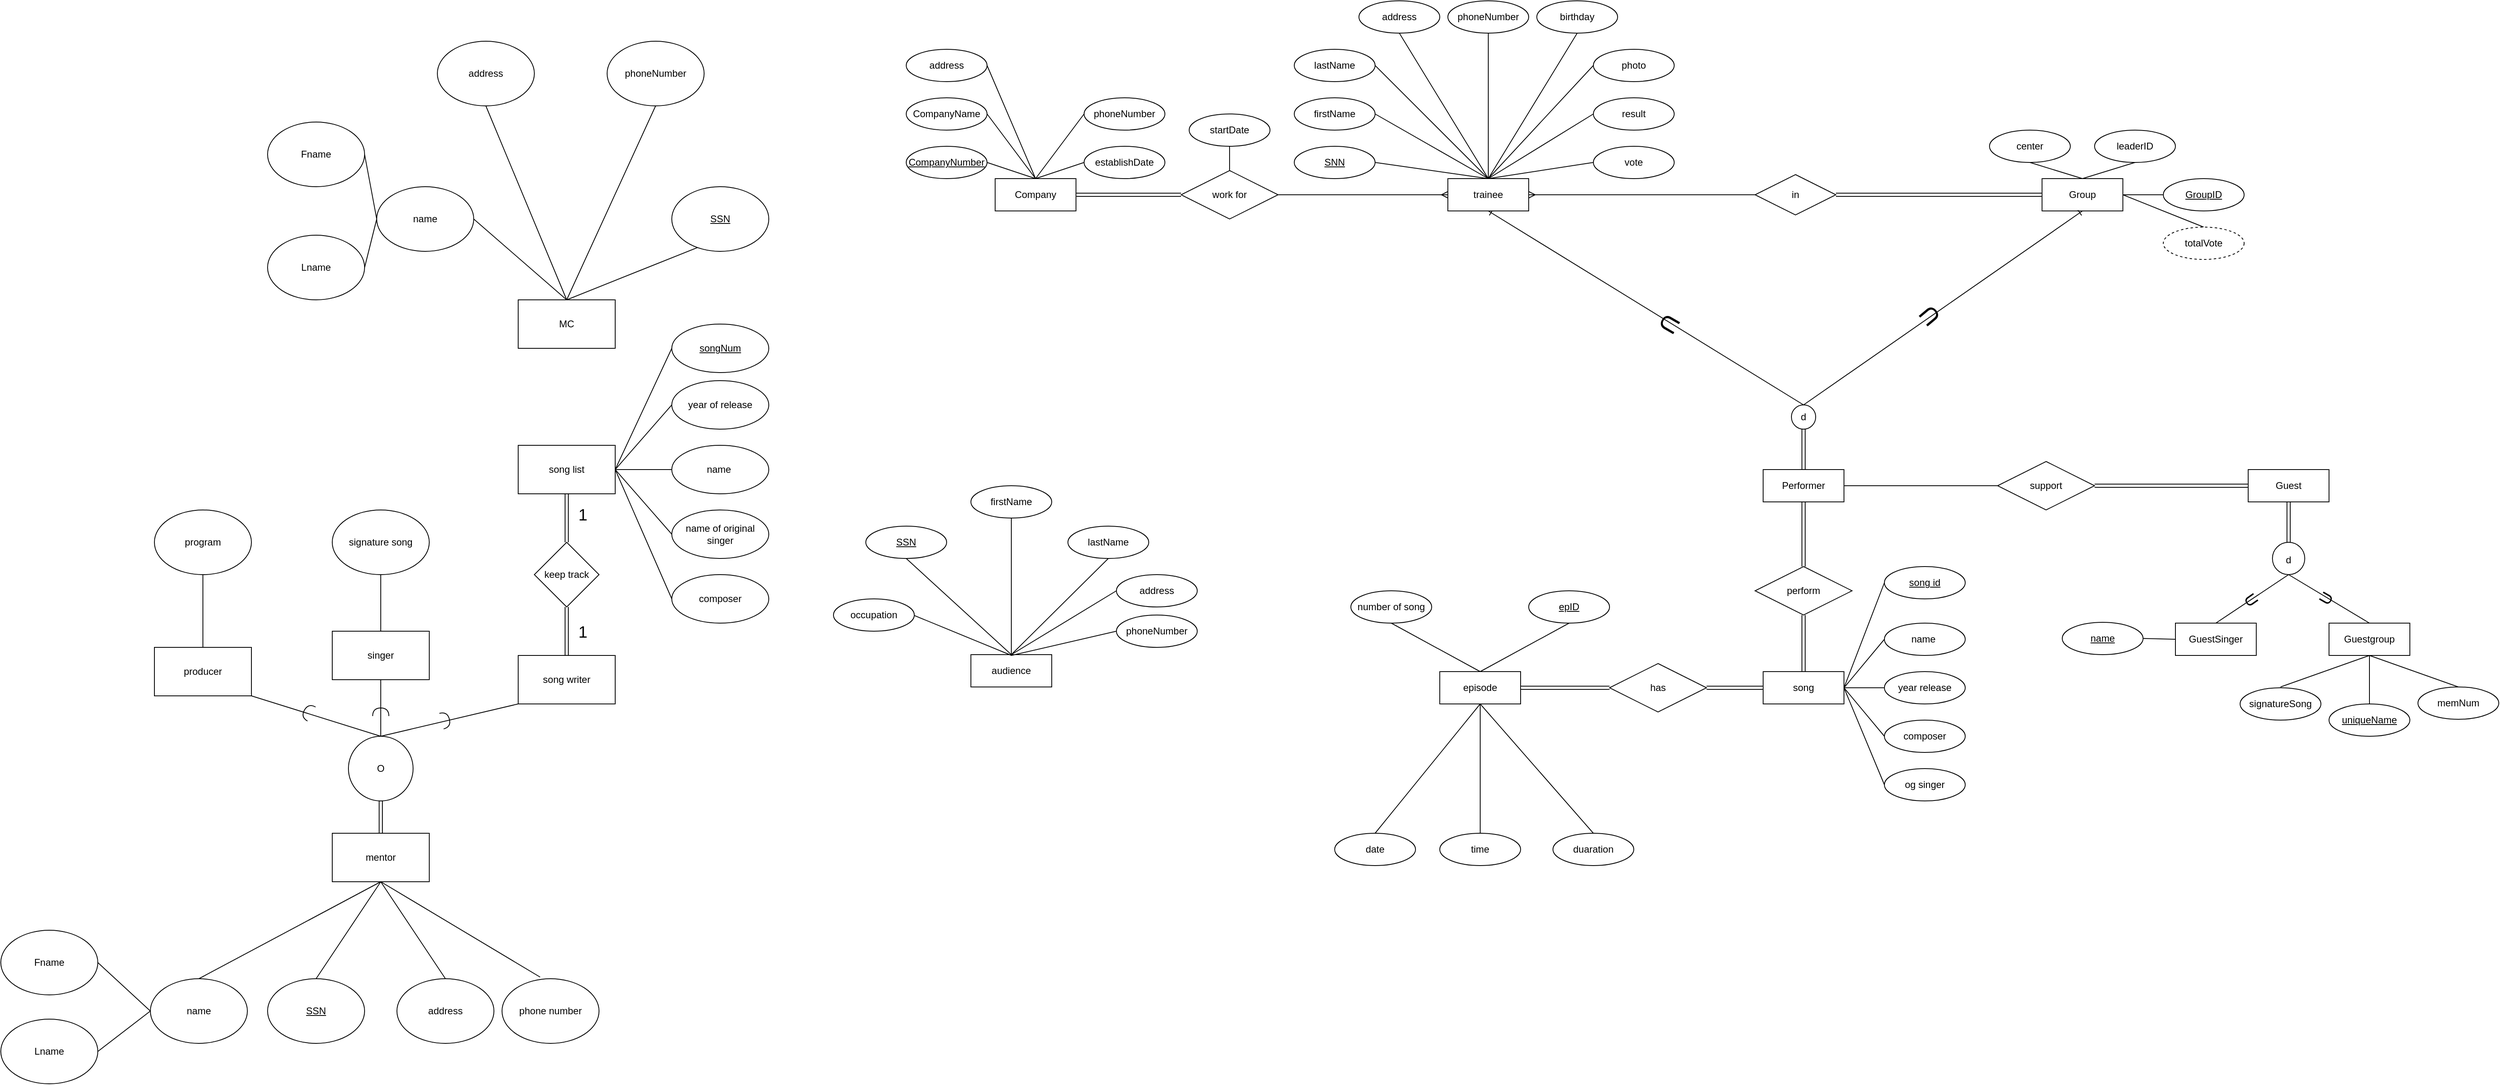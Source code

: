 <mxfile version="20.5.1" type="github">
  <diagram id="oxue3pN0O4KAORI_SsjF" name="Trang-1">
    <mxGraphModel dx="2733" dy="1620" grid="1" gridSize="10" guides="1" tooltips="1" connect="1" arrows="1" fold="1" page="1" pageScale="1" pageWidth="850" pageHeight="1100" math="0" shadow="0">
      <root>
        <mxCell id="0" />
        <mxCell id="1" parent="0" />
        <mxCell id="N1hwtNOvV3p_5AkpbYzc-65" style="edgeStyle=none;rounded=0;orthogonalLoop=1;jettySize=auto;html=1;exitX=0.5;exitY=0;exitDx=0;exitDy=0;entryX=0.5;entryY=1;entryDx=0;entryDy=0;endArrow=none;endFill=0;" edge="1" parent="1" source="42W1X6iEcGKFLnr81iRU-1" target="N1hwtNOvV3p_5AkpbYzc-64">
          <mxGeometry relative="1" as="geometry" />
        </mxCell>
        <mxCell id="42W1X6iEcGKFLnr81iRU-1" value="episode" style="whiteSpace=wrap;html=1;align=center;" parent="1" vertex="1">
          <mxGeometry x="200" y="540" width="100" height="40" as="geometry" />
        </mxCell>
        <mxCell id="42W1X6iEcGKFLnr81iRU-2" value="duaration" style="ellipse;whiteSpace=wrap;html=1;align=center;" parent="1" vertex="1">
          <mxGeometry x="340" y="740" width="100" height="40" as="geometry" />
        </mxCell>
        <mxCell id="42W1X6iEcGKFLnr81iRU-3" value="time" style="ellipse;whiteSpace=wrap;html=1;align=center;" parent="1" vertex="1">
          <mxGeometry x="200" y="740" width="100" height="40" as="geometry" />
        </mxCell>
        <mxCell id="42W1X6iEcGKFLnr81iRU-4" value="date" style="ellipse;whiteSpace=wrap;html=1;align=center;" parent="1" vertex="1">
          <mxGeometry x="70" y="740" width="100" height="40" as="geometry" />
        </mxCell>
        <mxCell id="42W1X6iEcGKFLnr81iRU-19" style="rounded=0;orthogonalLoop=1;jettySize=auto;html=1;exitX=1;exitY=0.5;exitDx=0;exitDy=0;entryX=0;entryY=0.5;entryDx=0;entryDy=0;endArrow=none;endFill=0;" parent="1" source="42W1X6iEcGKFLnr81iRU-27" target="42W1X6iEcGKFLnr81iRU-13" edge="1">
          <mxGeometry relative="1" as="geometry">
            <mxPoint x="590" y="590" as="sourcePoint" />
          </mxGeometry>
        </mxCell>
        <mxCell id="42W1X6iEcGKFLnr81iRU-20" style="edgeStyle=none;rounded=0;orthogonalLoop=1;jettySize=auto;html=1;exitX=1;exitY=0.5;exitDx=0;exitDy=0;entryX=0;entryY=0.5;entryDx=0;entryDy=0;endArrow=none;endFill=0;" parent="1" source="42W1X6iEcGKFLnr81iRU-27" target="42W1X6iEcGKFLnr81iRU-7" edge="1">
          <mxGeometry relative="1" as="geometry">
            <mxPoint x="590" y="590" as="sourcePoint" />
          </mxGeometry>
        </mxCell>
        <mxCell id="42W1X6iEcGKFLnr81iRU-7" value="name&amp;nbsp;" style="ellipse;whiteSpace=wrap;html=1;align=center;" parent="1" vertex="1">
          <mxGeometry x="750" y="480" width="100" height="40" as="geometry" />
        </mxCell>
        <mxCell id="42W1X6iEcGKFLnr81iRU-8" value="" style="endArrow=none;html=1;rounded=0;exitX=0.5;exitY=1;exitDx=0;exitDy=0;entryX=0.5;entryY=0;entryDx=0;entryDy=0;" parent="1" source="42W1X6iEcGKFLnr81iRU-1" target="42W1X6iEcGKFLnr81iRU-4" edge="1">
          <mxGeometry relative="1" as="geometry">
            <mxPoint x="430" y="570" as="sourcePoint" />
            <mxPoint x="590" y="570" as="targetPoint" />
          </mxGeometry>
        </mxCell>
        <mxCell id="42W1X6iEcGKFLnr81iRU-21" style="edgeStyle=none;rounded=0;orthogonalLoop=1;jettySize=auto;html=1;exitX=0;exitY=0.5;exitDx=0;exitDy=0;entryX=1;entryY=0.5;entryDx=0;entryDy=0;endArrow=none;endFill=0;" parent="1" source="42W1X6iEcGKFLnr81iRU-9" target="42W1X6iEcGKFLnr81iRU-27" edge="1">
          <mxGeometry relative="1" as="geometry">
            <mxPoint x="590" y="590" as="targetPoint" />
          </mxGeometry>
        </mxCell>
        <mxCell id="42W1X6iEcGKFLnr81iRU-9" value="year release" style="ellipse;whiteSpace=wrap;html=1;align=center;" parent="1" vertex="1">
          <mxGeometry x="750" y="540" width="100" height="40" as="geometry" />
        </mxCell>
        <mxCell id="42W1X6iEcGKFLnr81iRU-22" style="edgeStyle=none;rounded=0;orthogonalLoop=1;jettySize=auto;html=1;exitX=0;exitY=0.5;exitDx=0;exitDy=0;entryX=1;entryY=0.5;entryDx=0;entryDy=0;endArrow=none;endFill=0;" parent="1" source="N1hwtNOvV3p_5AkpbYzc-68" target="42W1X6iEcGKFLnr81iRU-27" edge="1">
          <mxGeometry relative="1" as="geometry">
            <mxPoint x="590" y="590" as="targetPoint" />
            <mxPoint x="750" y="620" as="sourcePoint" />
          </mxGeometry>
        </mxCell>
        <mxCell id="42W1X6iEcGKFLnr81iRU-13" value="song id" style="ellipse;whiteSpace=wrap;html=1;align=center;fontStyle=4;" parent="1" vertex="1">
          <mxGeometry x="750" y="410" width="100" height="40" as="geometry" />
        </mxCell>
        <mxCell id="42W1X6iEcGKFLnr81iRU-23" style="edgeStyle=none;rounded=0;orthogonalLoop=1;jettySize=auto;html=1;exitX=0;exitY=0.5;exitDx=0;exitDy=0;entryX=1;entryY=0.5;entryDx=0;entryDy=0;endArrow=none;endFill=0;" parent="1" source="N1hwtNOvV3p_5AkpbYzc-69" target="42W1X6iEcGKFLnr81iRU-27" edge="1">
          <mxGeometry relative="1" as="geometry">
            <mxPoint x="590" y="590" as="targetPoint" />
            <mxPoint x="750" y="680" as="sourcePoint" />
          </mxGeometry>
        </mxCell>
        <mxCell id="42W1X6iEcGKFLnr81iRU-15" value="" style="endArrow=none;html=1;rounded=0;entryX=0.5;entryY=0;entryDx=0;entryDy=0;exitX=0.5;exitY=1;exitDx=0;exitDy=0;" parent="1" source="42W1X6iEcGKFLnr81iRU-1" target="42W1X6iEcGKFLnr81iRU-3" edge="1">
          <mxGeometry relative="1" as="geometry">
            <mxPoint x="370" y="470" as="sourcePoint" />
            <mxPoint x="530" y="470" as="targetPoint" />
          </mxGeometry>
        </mxCell>
        <mxCell id="42W1X6iEcGKFLnr81iRU-16" value="" style="endArrow=none;html=1;rounded=0;exitX=0.5;exitY=1;exitDx=0;exitDy=0;entryX=0.5;entryY=0;entryDx=0;entryDy=0;" parent="1" source="42W1X6iEcGKFLnr81iRU-1" target="42W1X6iEcGKFLnr81iRU-2" edge="1">
          <mxGeometry relative="1" as="geometry">
            <mxPoint x="370" y="470" as="sourcePoint" />
            <mxPoint x="530" y="470" as="targetPoint" />
          </mxGeometry>
        </mxCell>
        <mxCell id="42W1X6iEcGKFLnr81iRU-26" style="edgeStyle=none;rounded=0;orthogonalLoop=1;jettySize=auto;html=1;exitX=0;exitY=0.5;exitDx=0;exitDy=0;entryX=1;entryY=0.5;entryDx=0;entryDy=0;endArrow=none;endFill=0;shape=link;" parent="1" source="42W1X6iEcGKFLnr81iRU-25" target="42W1X6iEcGKFLnr81iRU-1" edge="1">
          <mxGeometry relative="1" as="geometry">
            <Array as="points" />
          </mxGeometry>
        </mxCell>
        <mxCell id="42W1X6iEcGKFLnr81iRU-28" style="edgeStyle=none;rounded=0;orthogonalLoop=1;jettySize=auto;html=1;exitX=1;exitY=0.5;exitDx=0;exitDy=0;entryX=0;entryY=0.5;entryDx=0;entryDy=0;endArrow=none;endFill=0;shape=link;" parent="1" source="42W1X6iEcGKFLnr81iRU-25" target="42W1X6iEcGKFLnr81iRU-27" edge="1">
          <mxGeometry relative="1" as="geometry" />
        </mxCell>
        <mxCell id="42W1X6iEcGKFLnr81iRU-25" value="has" style="shape=rhombus;perimeter=rhombusPerimeter;whiteSpace=wrap;html=1;align=center;" parent="1" vertex="1">
          <mxGeometry x="410" y="530" width="120" height="60" as="geometry" />
        </mxCell>
        <mxCell id="42W1X6iEcGKFLnr81iRU-27" value="song" style="whiteSpace=wrap;html=1;align=center;" parent="1" vertex="1">
          <mxGeometry x="600" y="540" width="100" height="40" as="geometry" />
        </mxCell>
        <mxCell id="42W1X6iEcGKFLnr81iRU-64" style="edgeStyle=none;rounded=0;orthogonalLoop=1;jettySize=auto;html=1;exitX=0.5;exitY=1;exitDx=0;exitDy=0;entryX=0.5;entryY=0;entryDx=0;entryDy=0;endArrow=none;endFill=0;shape=link;" parent="1" source="42W1X6iEcGKFLnr81iRU-63" target="42W1X6iEcGKFLnr81iRU-27" edge="1">
          <mxGeometry relative="1" as="geometry" />
        </mxCell>
        <mxCell id="N1hwtNOvV3p_5AkpbYzc-92" style="edgeStyle=none;rounded=0;orthogonalLoop=1;jettySize=auto;html=1;exitX=0.5;exitY=0;exitDx=0;exitDy=0;entryX=0.5;entryY=1;entryDx=0;entryDy=0;endArrow=none;endFill=0;shape=link;" edge="1" parent="1" source="42W1X6iEcGKFLnr81iRU-63" target="N1hwtNOvV3p_5AkpbYzc-91">
          <mxGeometry relative="1" as="geometry" />
        </mxCell>
        <mxCell id="42W1X6iEcGKFLnr81iRU-63" value="perform" style="shape=rhombus;perimeter=rhombusPerimeter;whiteSpace=wrap;html=1;align=center;" parent="1" vertex="1">
          <mxGeometry x="590" y="410" width="120" height="60" as="geometry" />
        </mxCell>
        <mxCell id="61Q3ps2VChqTs0MCk_AO-31" style="edgeStyle=none;rounded=0;orthogonalLoop=1;jettySize=auto;html=1;exitX=0;exitY=0.5;exitDx=0;exitDy=0;endArrow=none;endFill=0;entryX=1;entryY=0.5;entryDx=0;entryDy=0;startArrow=ERmany;startFill=0;" parent="1" source="uAWmQDvGzYbDUcG28lEL-1" target="61Q3ps2VChqTs0MCk_AO-30" edge="1">
          <mxGeometry relative="1" as="geometry">
            <mxPoint x="20" y="-50" as="targetPoint" />
          </mxGeometry>
        </mxCell>
        <mxCell id="N1hwtNOvV3p_5AkpbYzc-95" style="edgeStyle=none;rounded=0;orthogonalLoop=1;jettySize=auto;html=1;exitX=1;exitY=0.5;exitDx=0;exitDy=0;entryX=0;entryY=0.5;entryDx=0;entryDy=0;endArrow=none;endFill=0;startArrow=ERmany;startFill=0;" edge="1" parent="1" source="uAWmQDvGzYbDUcG28lEL-1" target="N1hwtNOvV3p_5AkpbYzc-76">
          <mxGeometry relative="1" as="geometry" />
        </mxCell>
        <mxCell id="N1hwtNOvV3p_5AkpbYzc-104" style="edgeStyle=none;rounded=0;orthogonalLoop=1;jettySize=auto;html=1;exitX=0.5;exitY=1;exitDx=0;exitDy=0;entryX=0.5;entryY=0;entryDx=0;entryDy=0;endArrow=none;endFill=0;startArrow=ERone;startFill=0;" edge="1" parent="1" source="uAWmQDvGzYbDUcG28lEL-1" target="N1hwtNOvV3p_5AkpbYzc-100">
          <mxGeometry relative="1" as="geometry" />
        </mxCell>
        <mxCell id="uAWmQDvGzYbDUcG28lEL-1" value="trainee" style="whiteSpace=wrap;html=1;align=center;" parent="1" vertex="1">
          <mxGeometry x="210" y="-70" width="100" height="40" as="geometry" />
        </mxCell>
        <mxCell id="61Q3ps2VChqTs0MCk_AO-10" style="edgeStyle=none;rounded=0;orthogonalLoop=1;jettySize=auto;html=1;exitX=0;exitY=0.5;exitDx=0;exitDy=0;entryX=0.5;entryY=0;entryDx=0;entryDy=0;endArrow=none;endFill=0;" parent="1" source="uAWmQDvGzYbDUcG28lEL-3" target="uAWmQDvGzYbDUcG28lEL-1" edge="1">
          <mxGeometry relative="1" as="geometry" />
        </mxCell>
        <mxCell id="uAWmQDvGzYbDUcG28lEL-3" value="result" style="ellipse;whiteSpace=wrap;html=1;align=center;" parent="1" vertex="1">
          <mxGeometry x="390" y="-170" width="100" height="40" as="geometry" />
        </mxCell>
        <mxCell id="61Q3ps2VChqTs0MCk_AO-3" style="edgeStyle=none;rounded=0;orthogonalLoop=1;jettySize=auto;html=1;exitX=1;exitY=0.5;exitDx=0;exitDy=0;entryX=0.5;entryY=0;entryDx=0;entryDy=0;endArrow=none;endFill=0;" parent="1" source="61Q3ps2VChqTs0MCk_AO-1" target="uAWmQDvGzYbDUcG28lEL-1" edge="1">
          <mxGeometry relative="1" as="geometry" />
        </mxCell>
        <mxCell id="61Q3ps2VChqTs0MCk_AO-1" value="&lt;u&gt;SNN&lt;/u&gt;" style="ellipse;whiteSpace=wrap;html=1;align=center;" parent="1" vertex="1">
          <mxGeometry x="20" y="-110" width="100" height="40" as="geometry" />
        </mxCell>
        <mxCell id="61Q3ps2VChqTs0MCk_AO-7" style="edgeStyle=none;rounded=0;orthogonalLoop=1;jettySize=auto;html=1;exitX=1;exitY=0.5;exitDx=0;exitDy=0;endArrow=none;endFill=0;entryX=0.5;entryY=0;entryDx=0;entryDy=0;" parent="1" source="61Q3ps2VChqTs0MCk_AO-4" target="uAWmQDvGzYbDUcG28lEL-1" edge="1">
          <mxGeometry relative="1" as="geometry">
            <mxPoint x="350" y="-70" as="targetPoint" />
          </mxGeometry>
        </mxCell>
        <mxCell id="61Q3ps2VChqTs0MCk_AO-4" value="firstName" style="ellipse;whiteSpace=wrap;html=1;align=center;" parent="1" vertex="1">
          <mxGeometry x="20" y="-170" width="100" height="40" as="geometry" />
        </mxCell>
        <mxCell id="61Q3ps2VChqTs0MCk_AO-6" style="edgeStyle=none;rounded=0;orthogonalLoop=1;jettySize=auto;html=1;exitX=1;exitY=0.5;exitDx=0;exitDy=0;endArrow=none;endFill=0;entryX=0.5;entryY=0;entryDx=0;entryDy=0;" parent="1" source="61Q3ps2VChqTs0MCk_AO-5" target="uAWmQDvGzYbDUcG28lEL-1" edge="1">
          <mxGeometry relative="1" as="geometry">
            <mxPoint x="350" y="-70" as="targetPoint" />
          </mxGeometry>
        </mxCell>
        <mxCell id="61Q3ps2VChqTs0MCk_AO-5" value="lastName" style="ellipse;whiteSpace=wrap;html=1;align=center;" parent="1" vertex="1">
          <mxGeometry x="20" y="-230" width="100" height="40" as="geometry" />
        </mxCell>
        <mxCell id="61Q3ps2VChqTs0MCk_AO-9" style="edgeStyle=none;rounded=0;orthogonalLoop=1;jettySize=auto;html=1;exitX=0.5;exitY=1;exitDx=0;exitDy=0;endArrow=none;endFill=0;entryX=0.5;entryY=0;entryDx=0;entryDy=0;" parent="1" source="61Q3ps2VChqTs0MCk_AO-8" target="uAWmQDvGzYbDUcG28lEL-1" edge="1">
          <mxGeometry relative="1" as="geometry">
            <mxPoint x="350" y="-70" as="targetPoint" />
          </mxGeometry>
        </mxCell>
        <mxCell id="61Q3ps2VChqTs0MCk_AO-8" value="address" style="ellipse;whiteSpace=wrap;html=1;align=center;" parent="1" vertex="1">
          <mxGeometry x="100" y="-290" width="100" height="40" as="geometry" />
        </mxCell>
        <mxCell id="61Q3ps2VChqTs0MCk_AO-14" style="edgeStyle=none;rounded=0;orthogonalLoop=1;jettySize=auto;html=1;exitX=0.5;exitY=1;exitDx=0;exitDy=0;endArrow=none;endFill=0;" parent="1" source="61Q3ps2VChqTs0MCk_AO-11" edge="1">
          <mxGeometry relative="1" as="geometry">
            <mxPoint x="260" y="-70" as="targetPoint" />
          </mxGeometry>
        </mxCell>
        <mxCell id="61Q3ps2VChqTs0MCk_AO-11" value="phoneNumber" style="ellipse;whiteSpace=wrap;html=1;align=center;" parent="1" vertex="1">
          <mxGeometry x="210" y="-290" width="100" height="40" as="geometry" />
        </mxCell>
        <mxCell id="61Q3ps2VChqTs0MCk_AO-15" style="edgeStyle=none;rounded=0;orthogonalLoop=1;jettySize=auto;html=1;exitX=0.5;exitY=1;exitDx=0;exitDy=0;endArrow=none;endFill=0;" parent="1" source="61Q3ps2VChqTs0MCk_AO-12" edge="1">
          <mxGeometry relative="1" as="geometry">
            <mxPoint x="260" y="-70" as="targetPoint" />
          </mxGeometry>
        </mxCell>
        <mxCell id="61Q3ps2VChqTs0MCk_AO-12" value="birthday&lt;span style=&quot;color: rgba(0, 0, 0, 0); font-family: monospace; font-size: 0px; text-align: start;&quot;&gt;%3CmxGraphModel%3E%3Croot%3E%3CmxCell%20id%3D%220%22%2F%3E%3CmxCell%20id%3D%221%22%20parent%3D%220%22%2F%3E%3CmxCell%20id%3D%222%22%20value%3D%22phoneNumber%22%20style%3D%22ellipse%3BwhiteSpace%3Dwrap%3Bhtml%3D1%3Balign%3Dcenter%3B%22%20vertex%3D%221%22%20parent%3D%221%22%3E%3CmxGeometry%20x%3D%22390%22%20y%3D%2220%22%20width%3D%22100%22%20height%3D%2240%22%20as%3D%22geometry%22%2F%3E%3C%2FmxCell%3E%3C%2Froot%3E%3C%2FmxGraphModel%3E&lt;/span&gt;" style="ellipse;whiteSpace=wrap;html=1;align=center;" parent="1" vertex="1">
          <mxGeometry x="320" y="-290" width="100" height="40" as="geometry" />
        </mxCell>
        <mxCell id="61Q3ps2VChqTs0MCk_AO-16" style="edgeStyle=none;rounded=0;orthogonalLoop=1;jettySize=auto;html=1;exitX=0;exitY=0.5;exitDx=0;exitDy=0;entryX=0.5;entryY=0;entryDx=0;entryDy=0;endArrow=none;endFill=0;" parent="1" source="61Q3ps2VChqTs0MCk_AO-13" target="uAWmQDvGzYbDUcG28lEL-1" edge="1">
          <mxGeometry relative="1" as="geometry" />
        </mxCell>
        <mxCell id="61Q3ps2VChqTs0MCk_AO-13" value="photo" style="ellipse;whiteSpace=wrap;html=1;align=center;" parent="1" vertex="1">
          <mxGeometry x="390" y="-230" width="100" height="40" as="geometry" />
        </mxCell>
        <mxCell id="61Q3ps2VChqTs0MCk_AO-32" style="edgeStyle=none;rounded=0;orthogonalLoop=1;jettySize=auto;html=1;exitX=1;exitY=0.5;exitDx=0;exitDy=0;entryX=0;entryY=0.5;entryDx=0;entryDy=0;endArrow=none;endFill=0;shape=link;" parent="1" source="61Q3ps2VChqTs0MCk_AO-19" target="61Q3ps2VChqTs0MCk_AO-30" edge="1">
          <mxGeometry relative="1" as="geometry" />
        </mxCell>
        <mxCell id="61Q3ps2VChqTs0MCk_AO-19" value="Company" style="whiteSpace=wrap;html=1;align=center;" parent="1" vertex="1">
          <mxGeometry x="-350" y="-70" width="100" height="40" as="geometry" />
        </mxCell>
        <mxCell id="61Q3ps2VChqTs0MCk_AO-29" style="edgeStyle=none;rounded=0;orthogonalLoop=1;jettySize=auto;html=1;exitX=1;exitY=0.5;exitDx=0;exitDy=0;endArrow=none;endFill=0;" parent="1" source="61Q3ps2VChqTs0MCk_AO-20" edge="1">
          <mxGeometry relative="1" as="geometry">
            <mxPoint x="-300" y="-70" as="targetPoint" />
          </mxGeometry>
        </mxCell>
        <mxCell id="61Q3ps2VChqTs0MCk_AO-20" value="&lt;u&gt;CompanyNumber&lt;/u&gt;" style="ellipse;whiteSpace=wrap;html=1;align=center;" parent="1" vertex="1">
          <mxGeometry x="-460" y="-110" width="100" height="40" as="geometry" />
        </mxCell>
        <mxCell id="61Q3ps2VChqTs0MCk_AO-28" style="edgeStyle=none;rounded=0;orthogonalLoop=1;jettySize=auto;html=1;exitX=1;exitY=0.5;exitDx=0;exitDy=0;endArrow=none;endFill=0;" parent="1" source="61Q3ps2VChqTs0MCk_AO-21" edge="1">
          <mxGeometry relative="1" as="geometry">
            <mxPoint x="-300" y="-70" as="targetPoint" />
          </mxGeometry>
        </mxCell>
        <mxCell id="61Q3ps2VChqTs0MCk_AO-21" value="CompanyName" style="ellipse;whiteSpace=wrap;html=1;align=center;" parent="1" vertex="1">
          <mxGeometry x="-460" y="-170" width="100" height="40" as="geometry" />
        </mxCell>
        <mxCell id="61Q3ps2VChqTs0MCk_AO-25" style="edgeStyle=none;rounded=0;orthogonalLoop=1;jettySize=auto;html=1;exitX=1;exitY=0.5;exitDx=0;exitDy=0;entryX=0.5;entryY=0;entryDx=0;entryDy=0;endArrow=none;endFill=0;" parent="1" source="61Q3ps2VChqTs0MCk_AO-22" target="61Q3ps2VChqTs0MCk_AO-19" edge="1">
          <mxGeometry relative="1" as="geometry" />
        </mxCell>
        <mxCell id="61Q3ps2VChqTs0MCk_AO-22" value="address" style="ellipse;whiteSpace=wrap;html=1;align=center;" parent="1" vertex="1">
          <mxGeometry x="-460" y="-230" width="100" height="40" as="geometry" />
        </mxCell>
        <mxCell id="61Q3ps2VChqTs0MCk_AO-27" style="edgeStyle=none;rounded=0;orthogonalLoop=1;jettySize=auto;html=1;exitX=0;exitY=0.5;exitDx=0;exitDy=0;endArrow=none;endFill=0;entryX=0.5;entryY=0;entryDx=0;entryDy=0;" parent="1" source="61Q3ps2VChqTs0MCk_AO-23" target="61Q3ps2VChqTs0MCk_AO-19" edge="1">
          <mxGeometry relative="1" as="geometry">
            <mxPoint x="-310" y="-80" as="targetPoint" />
          </mxGeometry>
        </mxCell>
        <mxCell id="61Q3ps2VChqTs0MCk_AO-23" value="establishDate" style="ellipse;whiteSpace=wrap;html=1;align=center;" parent="1" vertex="1">
          <mxGeometry x="-240" y="-110" width="100" height="40" as="geometry" />
        </mxCell>
        <mxCell id="61Q3ps2VChqTs0MCk_AO-26" style="edgeStyle=none;rounded=0;orthogonalLoop=1;jettySize=auto;html=1;exitX=0;exitY=0.5;exitDx=0;exitDy=0;endArrow=none;endFill=0;entryX=0.5;entryY=0;entryDx=0;entryDy=0;" parent="1" source="61Q3ps2VChqTs0MCk_AO-24" target="61Q3ps2VChqTs0MCk_AO-19" edge="1">
          <mxGeometry relative="1" as="geometry">
            <mxPoint x="-300" y="-80" as="targetPoint" />
          </mxGeometry>
        </mxCell>
        <mxCell id="61Q3ps2VChqTs0MCk_AO-24" value="phoneNumber" style="ellipse;whiteSpace=wrap;html=1;align=center;" parent="1" vertex="1">
          <mxGeometry x="-240" y="-170" width="100" height="40" as="geometry" />
        </mxCell>
        <mxCell id="N1hwtNOvV3p_5AkpbYzc-2" style="edgeStyle=none;rounded=0;orthogonalLoop=1;jettySize=auto;html=1;exitX=0.5;exitY=0;exitDx=0;exitDy=0;entryX=0.5;entryY=0;entryDx=0;entryDy=0;endArrow=none;endFill=0;" edge="1" parent="1" source="61Q3ps2VChqTs0MCk_AO-30" target="N1hwtNOvV3p_5AkpbYzc-1">
          <mxGeometry relative="1" as="geometry" />
        </mxCell>
        <mxCell id="61Q3ps2VChqTs0MCk_AO-30" value="work for" style="shape=rhombus;perimeter=rhombusPerimeter;whiteSpace=wrap;html=1;align=center;" parent="1" vertex="1">
          <mxGeometry x="-120" y="-80" width="120" height="60" as="geometry" />
        </mxCell>
        <mxCell id="N1hwtNOvV3p_5AkpbYzc-1" value="startDate" style="ellipse;whiteSpace=wrap;html=1;align=center;" vertex="1" parent="1">
          <mxGeometry x="-110" y="-150" width="100" height="40" as="geometry" />
        </mxCell>
        <mxCell id="N1hwtNOvV3p_5AkpbYzc-3" value="MC" style="rounded=0;whiteSpace=wrap;html=1;" vertex="1" parent="1">
          <mxGeometry x="-940" y="80" width="120" height="60" as="geometry" />
        </mxCell>
        <mxCell id="N1hwtNOvV3p_5AkpbYzc-4" style="edgeStyle=none;rounded=0;orthogonalLoop=1;jettySize=auto;html=1;exitX=1;exitY=0.5;exitDx=0;exitDy=0;entryX=0.5;entryY=0;entryDx=0;entryDy=0;startArrow=none;startFill=0;endArrow=none;endFill=0;" edge="1" parent="1" source="N1hwtNOvV3p_5AkpbYzc-5" target="N1hwtNOvV3p_5AkpbYzc-3">
          <mxGeometry relative="1" as="geometry" />
        </mxCell>
        <mxCell id="N1hwtNOvV3p_5AkpbYzc-5" value="&lt;u&gt;SSN&lt;/u&gt;" style="ellipse;whiteSpace=wrap;html=1;" vertex="1" parent="1">
          <mxGeometry x="-750" y="-60" width="120" height="80" as="geometry" />
        </mxCell>
        <mxCell id="N1hwtNOvV3p_5AkpbYzc-6" style="edgeStyle=none;rounded=0;orthogonalLoop=1;jettySize=auto;html=1;exitX=1;exitY=0.5;exitDx=0;exitDy=0;entryX=0.5;entryY=0;entryDx=0;entryDy=0;startArrow=none;startFill=0;endArrow=none;endFill=0;" edge="1" parent="1" source="N1hwtNOvV3p_5AkpbYzc-7" target="N1hwtNOvV3p_5AkpbYzc-3">
          <mxGeometry relative="1" as="geometry" />
        </mxCell>
        <mxCell id="N1hwtNOvV3p_5AkpbYzc-7" value="name" style="ellipse;whiteSpace=wrap;html=1;" vertex="1" parent="1">
          <mxGeometry x="-1115" y="-60" width="120" height="80" as="geometry" />
        </mxCell>
        <mxCell id="N1hwtNOvV3p_5AkpbYzc-8" style="edgeStyle=none;rounded=0;orthogonalLoop=1;jettySize=auto;html=1;exitX=1;exitY=0.5;exitDx=0;exitDy=0;entryX=0;entryY=0.5;entryDx=0;entryDy=0;startArrow=none;startFill=0;endArrow=none;endFill=0;" edge="1" parent="1" source="N1hwtNOvV3p_5AkpbYzc-9" target="N1hwtNOvV3p_5AkpbYzc-7">
          <mxGeometry relative="1" as="geometry" />
        </mxCell>
        <mxCell id="N1hwtNOvV3p_5AkpbYzc-9" value="Fname" style="ellipse;whiteSpace=wrap;html=1;" vertex="1" parent="1">
          <mxGeometry x="-1250" y="-140" width="120" height="80" as="geometry" />
        </mxCell>
        <mxCell id="N1hwtNOvV3p_5AkpbYzc-10" style="edgeStyle=none;rounded=0;orthogonalLoop=1;jettySize=auto;html=1;exitX=1;exitY=0.5;exitDx=0;exitDy=0;startArrow=none;startFill=0;endArrow=none;endFill=0;entryX=0;entryY=0.5;entryDx=0;entryDy=0;" edge="1" parent="1" source="N1hwtNOvV3p_5AkpbYzc-11" target="N1hwtNOvV3p_5AkpbYzc-7">
          <mxGeometry relative="1" as="geometry">
            <mxPoint x="-1000" y="440" as="targetPoint" />
          </mxGeometry>
        </mxCell>
        <mxCell id="N1hwtNOvV3p_5AkpbYzc-11" value="Lname" style="ellipse;whiteSpace=wrap;html=1;" vertex="1" parent="1">
          <mxGeometry x="-1250" width="120" height="80" as="geometry" />
        </mxCell>
        <mxCell id="N1hwtNOvV3p_5AkpbYzc-12" style="edgeStyle=none;rounded=0;orthogonalLoop=1;jettySize=auto;html=1;exitX=0.5;exitY=1;exitDx=0;exitDy=0;startArrow=none;startFill=0;endArrow=none;endFill=0;entryX=0.5;entryY=0;entryDx=0;entryDy=0;" edge="1" parent="1" source="N1hwtNOvV3p_5AkpbYzc-13" target="N1hwtNOvV3p_5AkpbYzc-3">
          <mxGeometry relative="1" as="geometry">
            <mxPoint x="-780" y="470" as="targetPoint" />
          </mxGeometry>
        </mxCell>
        <mxCell id="N1hwtNOvV3p_5AkpbYzc-13" value="address" style="ellipse;whiteSpace=wrap;html=1;" vertex="1" parent="1">
          <mxGeometry x="-1040" y="-240" width="120" height="80" as="geometry" />
        </mxCell>
        <mxCell id="N1hwtNOvV3p_5AkpbYzc-14" style="edgeStyle=none;rounded=0;orthogonalLoop=1;jettySize=auto;html=1;exitX=0.5;exitY=1;exitDx=0;exitDy=0;entryX=0.5;entryY=0;entryDx=0;entryDy=0;startArrow=none;startFill=0;endArrow=none;endFill=0;" edge="1" parent="1" target="N1hwtNOvV3p_5AkpbYzc-3" source="N1hwtNOvV3p_5AkpbYzc-60">
          <mxGeometry relative="1" as="geometry">
            <mxPoint x="-850.0" y="-120" as="sourcePoint" />
          </mxGeometry>
        </mxCell>
        <mxCell id="N1hwtNOvV3p_5AkpbYzc-15" value="mentor" style="rounded=0;whiteSpace=wrap;html=1;" vertex="1" parent="1">
          <mxGeometry x="-1170" y="740" width="120" height="60" as="geometry" />
        </mxCell>
        <mxCell id="N1hwtNOvV3p_5AkpbYzc-16" style="edgeStyle=none;rounded=0;orthogonalLoop=1;jettySize=auto;html=1;exitX=0.5;exitY=0;exitDx=0;exitDy=0;entryX=0.5;entryY=1;entryDx=0;entryDy=0;startArrow=none;startFill=0;endArrow=none;endFill=0;" edge="1" parent="1" source="N1hwtNOvV3p_5AkpbYzc-17" target="N1hwtNOvV3p_5AkpbYzc-15">
          <mxGeometry relative="1" as="geometry" />
        </mxCell>
        <mxCell id="N1hwtNOvV3p_5AkpbYzc-17" value="&lt;u&gt;SSN&lt;/u&gt;" style="ellipse;whiteSpace=wrap;html=1;" vertex="1" parent="1">
          <mxGeometry x="-1250" y="920" width="120" height="80" as="geometry" />
        </mxCell>
        <mxCell id="N1hwtNOvV3p_5AkpbYzc-18" style="edgeStyle=none;rounded=0;orthogonalLoop=1;jettySize=auto;html=1;exitX=0.5;exitY=0;exitDx=0;exitDy=0;startArrow=none;startFill=0;endArrow=none;endFill=0;entryX=0.5;entryY=1;entryDx=0;entryDy=0;" edge="1" parent="1" source="N1hwtNOvV3p_5AkpbYzc-19" target="N1hwtNOvV3p_5AkpbYzc-15">
          <mxGeometry relative="1" as="geometry">
            <mxPoint x="-940" y="600" as="targetPoint" />
          </mxGeometry>
        </mxCell>
        <mxCell id="N1hwtNOvV3p_5AkpbYzc-19" value="name" style="ellipse;whiteSpace=wrap;html=1;" vertex="1" parent="1">
          <mxGeometry x="-1395" y="920" width="120" height="80" as="geometry" />
        </mxCell>
        <mxCell id="N1hwtNOvV3p_5AkpbYzc-20" style="edgeStyle=none;rounded=0;orthogonalLoop=1;jettySize=auto;html=1;exitX=1;exitY=0.5;exitDx=0;exitDy=0;entryX=0;entryY=0.5;entryDx=0;entryDy=0;startArrow=none;startFill=0;endArrow=none;endFill=0;" edge="1" parent="1" source="N1hwtNOvV3p_5AkpbYzc-21" target="N1hwtNOvV3p_5AkpbYzc-19">
          <mxGeometry relative="1" as="geometry" />
        </mxCell>
        <mxCell id="N1hwtNOvV3p_5AkpbYzc-21" value="Fname" style="ellipse;whiteSpace=wrap;html=1;" vertex="1" parent="1">
          <mxGeometry x="-1580" y="860" width="120" height="80" as="geometry" />
        </mxCell>
        <mxCell id="N1hwtNOvV3p_5AkpbYzc-22" style="edgeStyle=none;rounded=0;orthogonalLoop=1;jettySize=auto;html=1;exitX=1;exitY=0.5;exitDx=0;exitDy=0;startArrow=none;startFill=0;endArrow=none;endFill=0;entryX=0;entryY=0.5;entryDx=0;entryDy=0;" edge="1" parent="1" source="N1hwtNOvV3p_5AkpbYzc-23" target="N1hwtNOvV3p_5AkpbYzc-19">
          <mxGeometry relative="1" as="geometry">
            <mxPoint x="-1050" y="950" as="targetPoint" />
          </mxGeometry>
        </mxCell>
        <mxCell id="N1hwtNOvV3p_5AkpbYzc-23" value="Lname" style="ellipse;whiteSpace=wrap;html=1;" vertex="1" parent="1">
          <mxGeometry x="-1580" y="970" width="120" height="80" as="geometry" />
        </mxCell>
        <mxCell id="N1hwtNOvV3p_5AkpbYzc-24" style="edgeStyle=none;rounded=0;orthogonalLoop=1;jettySize=auto;html=1;exitX=0.5;exitY=0;exitDx=0;exitDy=0;startArrow=none;startFill=0;endArrow=none;endFill=0;entryX=0.5;entryY=1;entryDx=0;entryDy=0;" edge="1" parent="1" source="N1hwtNOvV3p_5AkpbYzc-25" target="N1hwtNOvV3p_5AkpbYzc-15">
          <mxGeometry relative="1" as="geometry">
            <mxPoint x="-980" y="720" as="targetPoint" />
          </mxGeometry>
        </mxCell>
        <mxCell id="N1hwtNOvV3p_5AkpbYzc-25" value="address" style="ellipse;whiteSpace=wrap;html=1;" vertex="1" parent="1">
          <mxGeometry x="-1090" y="920" width="120" height="80" as="geometry" />
        </mxCell>
        <mxCell id="N1hwtNOvV3p_5AkpbYzc-26" style="edgeStyle=none;rounded=0;orthogonalLoop=1;jettySize=auto;html=1;exitX=0.393;exitY=-0.025;exitDx=0;exitDy=0;entryX=0.5;entryY=1;entryDx=0;entryDy=0;startArrow=none;startFill=0;endArrow=none;endFill=0;exitPerimeter=0;" edge="1" parent="1" source="N1hwtNOvV3p_5AkpbYzc-27" target="N1hwtNOvV3p_5AkpbYzc-15">
          <mxGeometry relative="1" as="geometry" />
        </mxCell>
        <mxCell id="N1hwtNOvV3p_5AkpbYzc-27" value="phone number" style="ellipse;whiteSpace=wrap;html=1;" vertex="1" parent="1">
          <mxGeometry x="-960" y="920" width="120" height="80" as="geometry" />
        </mxCell>
        <mxCell id="N1hwtNOvV3p_5AkpbYzc-28" style="edgeStyle=none;rounded=0;orthogonalLoop=1;jettySize=auto;html=1;exitX=1;exitY=1;exitDx=0;exitDy=0;entryX=0.5;entryY=0;entryDx=0;entryDy=0;startArrow=none;startFill=0;endArrow=none;endFill=0;" edge="1" parent="1" source="N1hwtNOvV3p_5AkpbYzc-30">
          <mxGeometry relative="1" as="geometry">
            <mxPoint x="-1110" y="620" as="targetPoint" />
          </mxGeometry>
        </mxCell>
        <mxCell id="N1hwtNOvV3p_5AkpbYzc-29" value="" style="edgeStyle=none;rounded=0;orthogonalLoop=1;jettySize=auto;html=1;startArrow=none;startFill=0;endArrow=none;endFill=0;" edge="1" parent="1" source="N1hwtNOvV3p_5AkpbYzc-30" target="N1hwtNOvV3p_5AkpbYzc-41">
          <mxGeometry relative="1" as="geometry" />
        </mxCell>
        <mxCell id="N1hwtNOvV3p_5AkpbYzc-30" value="producer" style="rounded=0;whiteSpace=wrap;html=1;" vertex="1" parent="1">
          <mxGeometry x="-1390" y="510" width="120" height="60" as="geometry" />
        </mxCell>
        <mxCell id="N1hwtNOvV3p_5AkpbYzc-31" style="edgeStyle=none;rounded=0;orthogonalLoop=1;jettySize=auto;html=1;exitX=0.5;exitY=1;exitDx=0;exitDy=0;startArrow=none;startFill=0;endArrow=none;endFill=0;entryX=0.5;entryY=0;entryDx=0;entryDy=0;" edge="1" parent="1" source="N1hwtNOvV3p_5AkpbYzc-33">
          <mxGeometry relative="1" as="geometry">
            <mxPoint x="-1110" y="620" as="targetPoint" />
          </mxGeometry>
        </mxCell>
        <mxCell id="N1hwtNOvV3p_5AkpbYzc-32" value="" style="edgeStyle=none;rounded=0;orthogonalLoop=1;jettySize=auto;html=1;startArrow=none;startFill=0;endArrow=none;endFill=0;entryX=0.5;entryY=1;entryDx=0;entryDy=0;" edge="1" parent="1" source="N1hwtNOvV3p_5AkpbYzc-33" target="N1hwtNOvV3p_5AkpbYzc-40">
          <mxGeometry relative="1" as="geometry">
            <mxPoint x="-1110" y="420" as="targetPoint" />
          </mxGeometry>
        </mxCell>
        <mxCell id="N1hwtNOvV3p_5AkpbYzc-33" value="singer" style="rounded=0;whiteSpace=wrap;html=1;" vertex="1" parent="1">
          <mxGeometry x="-1170" y="490" width="120" height="60" as="geometry" />
        </mxCell>
        <mxCell id="N1hwtNOvV3p_5AkpbYzc-34" style="edgeStyle=none;rounded=0;orthogonalLoop=1;jettySize=auto;html=1;exitX=0;exitY=1;exitDx=0;exitDy=0;entryX=0.5;entryY=0;entryDx=0;entryDy=0;startArrow=none;startFill=0;endArrow=none;endFill=0;" edge="1" parent="1" source="N1hwtNOvV3p_5AkpbYzc-36">
          <mxGeometry relative="1" as="geometry">
            <mxPoint x="-1110" y="620" as="targetPoint" />
          </mxGeometry>
        </mxCell>
        <mxCell id="N1hwtNOvV3p_5AkpbYzc-35" value="" style="edgeStyle=none;rounded=0;orthogonalLoop=1;jettySize=auto;html=1;startArrow=none;startFill=0;endArrow=none;endFill=0;shape=link;" edge="1" parent="1" source="N1hwtNOvV3p_5AkpbYzc-36" target="N1hwtNOvV3p_5AkpbYzc-42">
          <mxGeometry relative="1" as="geometry" />
        </mxCell>
        <mxCell id="N1hwtNOvV3p_5AkpbYzc-36" value="song writer" style="rounded=0;whiteSpace=wrap;html=1;" vertex="1" parent="1">
          <mxGeometry x="-940" y="520" width="120" height="60" as="geometry" />
        </mxCell>
        <mxCell id="N1hwtNOvV3p_5AkpbYzc-37" style="edgeStyle=none;rounded=0;orthogonalLoop=1;jettySize=auto;html=1;exitX=0.5;exitY=1;exitDx=0;exitDy=0;entryX=0.5;entryY=0;entryDx=0;entryDy=0;startArrow=none;startFill=0;endArrow=none;endFill=0;shape=link;" edge="1" parent="1" target="N1hwtNOvV3p_5AkpbYzc-15">
          <mxGeometry relative="1" as="geometry">
            <mxPoint x="-1110" y="700" as="sourcePoint" />
          </mxGeometry>
        </mxCell>
        <mxCell id="N1hwtNOvV3p_5AkpbYzc-40" value="signature song" style="ellipse;whiteSpace=wrap;html=1;" vertex="1" parent="1">
          <mxGeometry x="-1170" y="340" width="120" height="80" as="geometry" />
        </mxCell>
        <mxCell id="N1hwtNOvV3p_5AkpbYzc-41" value="program" style="ellipse;whiteSpace=wrap;html=1;" vertex="1" parent="1">
          <mxGeometry x="-1390" y="340" width="120" height="80" as="geometry" />
        </mxCell>
        <mxCell id="N1hwtNOvV3p_5AkpbYzc-42" value="keep track" style="rhombus;whiteSpace=wrap;html=1;" vertex="1" parent="1">
          <mxGeometry x="-920" y="380" width="80" height="80" as="geometry" />
        </mxCell>
        <mxCell id="N1hwtNOvV3p_5AkpbYzc-43" value="" style="edgeStyle=none;rounded=0;orthogonalLoop=1;jettySize=auto;html=1;startArrow=none;startFill=0;endArrow=none;endFill=0;exitX=0.5;exitY=1;exitDx=0;exitDy=0;shape=link;" edge="1" parent="1" source="N1hwtNOvV3p_5AkpbYzc-145" target="N1hwtNOvV3p_5AkpbYzc-42">
          <mxGeometry relative="1" as="geometry">
            <mxPoint x="-880" y="330" as="sourcePoint" />
          </mxGeometry>
        </mxCell>
        <mxCell id="N1hwtNOvV3p_5AkpbYzc-45" value="" style="edgeStyle=none;rounded=0;orthogonalLoop=1;jettySize=auto;html=1;startArrow=none;startFill=0;endArrow=none;endFill=0;" edge="1" parent="1" target="N1hwtNOvV3p_5AkpbYzc-52">
          <mxGeometry relative="1" as="geometry">
            <mxPoint x="-820" y="290.0" as="sourcePoint" />
          </mxGeometry>
        </mxCell>
        <mxCell id="N1hwtNOvV3p_5AkpbYzc-47" value="" style="edgeStyle=none;rounded=0;orthogonalLoop=1;jettySize=auto;html=1;startArrow=none;startFill=0;endArrow=none;endFill=0;entryX=0;entryY=0.5;entryDx=0;entryDy=0;exitX=1;exitY=0.5;exitDx=0;exitDy=0;" edge="1" parent="1" target="N1hwtNOvV3p_5AkpbYzc-53">
          <mxGeometry relative="1" as="geometry">
            <mxPoint x="-820" y="290.0" as="sourcePoint" />
          </mxGeometry>
        </mxCell>
        <mxCell id="N1hwtNOvV3p_5AkpbYzc-61" style="edgeStyle=none;rounded=0;orthogonalLoop=1;jettySize=auto;html=1;exitX=0;exitY=0.5;exitDx=0;exitDy=0;entryX=1;entryY=0.5;entryDx=0;entryDy=0;endArrow=none;endFill=0;" edge="1" parent="1" source="N1hwtNOvV3p_5AkpbYzc-51">
          <mxGeometry relative="1" as="geometry">
            <mxPoint x="-820" y="290.0" as="targetPoint" />
          </mxGeometry>
        </mxCell>
        <mxCell id="N1hwtNOvV3p_5AkpbYzc-51" value="&lt;u&gt;songNum&lt;/u&gt;" style="ellipse;whiteSpace=wrap;html=1;" vertex="1" parent="1">
          <mxGeometry x="-750" y="110" width="120" height="60" as="geometry" />
        </mxCell>
        <mxCell id="N1hwtNOvV3p_5AkpbYzc-52" value="name&amp;nbsp;" style="ellipse;whiteSpace=wrap;html=1;" vertex="1" parent="1">
          <mxGeometry x="-750" y="260" width="120" height="60" as="geometry" />
        </mxCell>
        <mxCell id="N1hwtNOvV3p_5AkpbYzc-53" value="year of release" style="ellipse;whiteSpace=wrap;html=1;" vertex="1" parent="1">
          <mxGeometry x="-750" y="180" width="120" height="60" as="geometry" />
        </mxCell>
        <mxCell id="N1hwtNOvV3p_5AkpbYzc-62" style="edgeStyle=none;rounded=0;orthogonalLoop=1;jettySize=auto;html=1;exitX=0;exitY=0.5;exitDx=0;exitDy=0;endArrow=none;endFill=0;" edge="1" parent="1" source="N1hwtNOvV3p_5AkpbYzc-54">
          <mxGeometry relative="1" as="geometry">
            <mxPoint x="-820" y="290" as="targetPoint" />
          </mxGeometry>
        </mxCell>
        <mxCell id="N1hwtNOvV3p_5AkpbYzc-54" value="name of original singer" style="ellipse;whiteSpace=wrap;html=1;" vertex="1" parent="1">
          <mxGeometry x="-750" y="340" width="120" height="60" as="geometry" />
        </mxCell>
        <mxCell id="N1hwtNOvV3p_5AkpbYzc-63" style="edgeStyle=none;rounded=0;orthogonalLoop=1;jettySize=auto;html=1;exitX=0;exitY=0.5;exitDx=0;exitDy=0;entryX=1;entryY=0.5;entryDx=0;entryDy=0;endArrow=none;endFill=0;" edge="1" parent="1" source="N1hwtNOvV3p_5AkpbYzc-55">
          <mxGeometry relative="1" as="geometry">
            <mxPoint x="-820" y="290.0" as="targetPoint" />
          </mxGeometry>
        </mxCell>
        <mxCell id="N1hwtNOvV3p_5AkpbYzc-55" value="composer" style="ellipse;whiteSpace=wrap;html=1;" vertex="1" parent="1">
          <mxGeometry x="-750" y="420" width="120" height="60" as="geometry" />
        </mxCell>
        <mxCell id="N1hwtNOvV3p_5AkpbYzc-56" value="O" style="ellipse;whiteSpace=wrap;html=1;aspect=fixed;" vertex="1" parent="1">
          <mxGeometry x="-1150" y="620" width="80" height="80" as="geometry" />
        </mxCell>
        <mxCell id="N1hwtNOvV3p_5AkpbYzc-57" value="" style="shape=requiredInterface;html=1;verticalLabelPosition=bottom;sketch=0;rotation=-150;" vertex="1" parent="1">
          <mxGeometry x="-1205" y="580" width="10" height="20" as="geometry" />
        </mxCell>
        <mxCell id="N1hwtNOvV3p_5AkpbYzc-58" value="" style="shape=requiredInterface;html=1;verticalLabelPosition=bottom;sketch=0;rotation=-90;" vertex="1" parent="1">
          <mxGeometry x="-1115" y="580" width="10" height="20" as="geometry" />
        </mxCell>
        <mxCell id="N1hwtNOvV3p_5AkpbYzc-59" value="" style="shape=requiredInterface;html=1;verticalLabelPosition=bottom;sketch=0;rotation=-15;" vertex="1" parent="1">
          <mxGeometry x="-1035" y="590" width="10" height="20" as="geometry" />
        </mxCell>
        <mxCell id="N1hwtNOvV3p_5AkpbYzc-60" value="phoneNumber" style="ellipse;whiteSpace=wrap;html=1;" vertex="1" parent="1">
          <mxGeometry x="-830" y="-240" width="120" height="80" as="geometry" />
        </mxCell>
        <mxCell id="N1hwtNOvV3p_5AkpbYzc-64" value="number of song" style="ellipse;whiteSpace=wrap;html=1;align=center;" vertex="1" parent="1">
          <mxGeometry x="90" y="440" width="100" height="40" as="geometry" />
        </mxCell>
        <mxCell id="N1hwtNOvV3p_5AkpbYzc-67" style="edgeStyle=none;rounded=0;orthogonalLoop=1;jettySize=auto;html=1;exitX=0.5;exitY=1;exitDx=0;exitDy=0;entryX=0.5;entryY=0;entryDx=0;entryDy=0;endArrow=none;endFill=0;" edge="1" parent="1" source="N1hwtNOvV3p_5AkpbYzc-66" target="42W1X6iEcGKFLnr81iRU-1">
          <mxGeometry relative="1" as="geometry" />
        </mxCell>
        <mxCell id="N1hwtNOvV3p_5AkpbYzc-66" value="&lt;u&gt;epID&lt;/u&gt;" style="ellipse;whiteSpace=wrap;html=1;align=center;" vertex="1" parent="1">
          <mxGeometry x="310" y="440" width="100" height="40" as="geometry" />
        </mxCell>
        <mxCell id="N1hwtNOvV3p_5AkpbYzc-68" value="composer" style="ellipse;whiteSpace=wrap;html=1;align=center;" vertex="1" parent="1">
          <mxGeometry x="750" y="600" width="100" height="40" as="geometry" />
        </mxCell>
        <mxCell id="N1hwtNOvV3p_5AkpbYzc-69" value="og singer" style="ellipse;whiteSpace=wrap;html=1;align=center;" vertex="1" parent="1">
          <mxGeometry x="750" y="660" width="100" height="40" as="geometry" />
        </mxCell>
        <mxCell id="N1hwtNOvV3p_5AkpbYzc-72" value="Group" style="whiteSpace=wrap;html=1;align=center;fontSize=12;" vertex="1" parent="1">
          <mxGeometry x="945" y="-70" width="100" height="40" as="geometry" />
        </mxCell>
        <mxCell id="N1hwtNOvV3p_5AkpbYzc-96" style="edgeStyle=none;rounded=0;orthogonalLoop=1;jettySize=auto;html=1;exitX=1;exitY=0.5;exitDx=0;exitDy=0;entryX=0;entryY=0.5;entryDx=0;entryDy=0;endArrow=none;endFill=0;shape=link;" edge="1" parent="1" source="N1hwtNOvV3p_5AkpbYzc-76" target="N1hwtNOvV3p_5AkpbYzc-72">
          <mxGeometry relative="1" as="geometry" />
        </mxCell>
        <mxCell id="N1hwtNOvV3p_5AkpbYzc-76" value="in" style="shape=rhombus;perimeter=rhombusPerimeter;whiteSpace=wrap;html=1;align=center;fontSize=12;" vertex="1" parent="1">
          <mxGeometry x="590" y="-75" width="100" height="50" as="geometry" />
        </mxCell>
        <mxCell id="N1hwtNOvV3p_5AkpbYzc-77" style="edgeStyle=none;rounded=0;jumpStyle=none;orthogonalLoop=1;jettySize=auto;html=1;exitX=0.5;exitY=1;exitDx=0;exitDy=0;strokeColor=default;fontSize=12;startArrow=none;startFill=0;endArrow=none;endFill=0;entryX=0.5;entryY=0;entryDx=0;entryDy=0;" edge="1" parent="1" source="N1hwtNOvV3p_5AkpbYzc-78" target="N1hwtNOvV3p_5AkpbYzc-72">
          <mxGeometry relative="1" as="geometry">
            <mxPoint x="1000" y="-60" as="targetPoint" />
          </mxGeometry>
        </mxCell>
        <mxCell id="N1hwtNOvV3p_5AkpbYzc-78" value="leaderID" style="ellipse;whiteSpace=wrap;html=1;align=center;fontSize=12;" vertex="1" parent="1">
          <mxGeometry x="1010" y="-130" width="100" height="40" as="geometry" />
        </mxCell>
        <mxCell id="N1hwtNOvV3p_5AkpbYzc-79" style="edgeStyle=none;rounded=0;jumpStyle=none;orthogonalLoop=1;jettySize=auto;html=1;exitX=0.5;exitY=1;exitDx=0;exitDy=0;entryX=0.5;entryY=0;entryDx=0;entryDy=0;strokeColor=default;fontSize=12;startArrow=none;startFill=0;endArrow=none;endFill=0;" edge="1" parent="1" source="N1hwtNOvV3p_5AkpbYzc-80" target="N1hwtNOvV3p_5AkpbYzc-72">
          <mxGeometry relative="1" as="geometry" />
        </mxCell>
        <mxCell id="N1hwtNOvV3p_5AkpbYzc-80" value="center" style="ellipse;whiteSpace=wrap;html=1;align=center;fontSize=12;" vertex="1" parent="1">
          <mxGeometry x="880" y="-130" width="100" height="40" as="geometry" />
        </mxCell>
        <mxCell id="N1hwtNOvV3p_5AkpbYzc-81" style="edgeStyle=none;rounded=0;jumpStyle=none;orthogonalLoop=1;jettySize=auto;html=1;exitX=0;exitY=0.5;exitDx=0;exitDy=0;entryX=1;entryY=0.5;entryDx=0;entryDy=0;strokeColor=default;fontSize=12;startArrow=none;startFill=0;endArrow=none;endFill=0;" edge="1" parent="1" source="N1hwtNOvV3p_5AkpbYzc-82" target="N1hwtNOvV3p_5AkpbYzc-72">
          <mxGeometry relative="1" as="geometry" />
        </mxCell>
        <mxCell id="N1hwtNOvV3p_5AkpbYzc-82" value="&lt;u&gt;GroupID&lt;/u&gt;" style="ellipse;whiteSpace=wrap;html=1;align=center;fontSize=12;" vertex="1" parent="1">
          <mxGeometry x="1095" y="-70" width="100" height="40" as="geometry" />
        </mxCell>
        <mxCell id="N1hwtNOvV3p_5AkpbYzc-89" style="rounded=0;orthogonalLoop=1;jettySize=auto;html=1;exitX=0.5;exitY=0;exitDx=0;exitDy=0;entryX=1;entryY=0.5;entryDx=0;entryDy=0;startArrow=none;startFill=0;endArrow=none;endFill=0;" edge="1" parent="1" source="N1hwtNOvV3p_5AkpbYzc-90" target="N1hwtNOvV3p_5AkpbYzc-72">
          <mxGeometry relative="1" as="geometry" />
        </mxCell>
        <mxCell id="N1hwtNOvV3p_5AkpbYzc-90" value="totalVote" style="ellipse;whiteSpace=wrap;html=1;align=center;dashed=1;" vertex="1" parent="1">
          <mxGeometry x="1095" y="-10" width="100" height="40" as="geometry" />
        </mxCell>
        <mxCell id="N1hwtNOvV3p_5AkpbYzc-101" style="edgeStyle=none;rounded=0;orthogonalLoop=1;jettySize=auto;html=1;exitX=0.5;exitY=0;exitDx=0;exitDy=0;entryX=0.5;entryY=1;entryDx=0;entryDy=0;endArrow=none;endFill=0;shape=link;" edge="1" parent="1" source="N1hwtNOvV3p_5AkpbYzc-91" target="N1hwtNOvV3p_5AkpbYzc-100">
          <mxGeometry relative="1" as="geometry" />
        </mxCell>
        <mxCell id="N1hwtNOvV3p_5AkpbYzc-122" style="edgeStyle=none;rounded=0;orthogonalLoop=1;jettySize=auto;html=1;exitX=1;exitY=0.5;exitDx=0;exitDy=0;entryX=0;entryY=0.5;entryDx=0;entryDy=0;fontSize=30;endArrow=none;endFill=0;" edge="1" parent="1" source="N1hwtNOvV3p_5AkpbYzc-91" target="N1hwtNOvV3p_5AkpbYzc-121">
          <mxGeometry relative="1" as="geometry" />
        </mxCell>
        <mxCell id="N1hwtNOvV3p_5AkpbYzc-91" value="Performer" style="whiteSpace=wrap;html=1;align=center;" vertex="1" parent="1">
          <mxGeometry x="600" y="290" width="100" height="40" as="geometry" />
        </mxCell>
        <mxCell id="N1hwtNOvV3p_5AkpbYzc-94" style="edgeStyle=none;rounded=0;orthogonalLoop=1;jettySize=auto;html=1;exitX=0;exitY=0.5;exitDx=0;exitDy=0;entryX=0.5;entryY=0;entryDx=0;entryDy=0;endArrow=none;endFill=0;" edge="1" parent="1" source="N1hwtNOvV3p_5AkpbYzc-93" target="uAWmQDvGzYbDUcG28lEL-1">
          <mxGeometry relative="1" as="geometry" />
        </mxCell>
        <mxCell id="N1hwtNOvV3p_5AkpbYzc-93" value="vote" style="ellipse;whiteSpace=wrap;html=1;align=center;fontSize=12;" vertex="1" parent="1">
          <mxGeometry x="390" y="-110" width="100" height="40" as="geometry" />
        </mxCell>
        <mxCell id="N1hwtNOvV3p_5AkpbYzc-99" value="" style="verticalLabelPosition=bottom;verticalAlign=top;html=1;shape=mxgraph.flowchart.on-page_reference;" vertex="1" parent="1">
          <mxGeometry x="635" y="210" width="30" height="30" as="geometry" />
        </mxCell>
        <mxCell id="N1hwtNOvV3p_5AkpbYzc-103" style="edgeStyle=none;rounded=0;orthogonalLoop=1;jettySize=auto;html=1;exitX=0.5;exitY=0;exitDx=0;exitDy=0;entryX=0.5;entryY=1;entryDx=0;entryDy=0;endArrow=ERone;endFill=0;" edge="1" parent="1" source="N1hwtNOvV3p_5AkpbYzc-100" target="N1hwtNOvV3p_5AkpbYzc-72">
          <mxGeometry relative="1" as="geometry">
            <mxPoint x="640" y="20" as="sourcePoint" />
          </mxGeometry>
        </mxCell>
        <mxCell id="N1hwtNOvV3p_5AkpbYzc-100" value="d" style="text;html=1;strokeColor=none;fillColor=none;align=center;verticalAlign=middle;whiteSpace=wrap;rounded=0;" vertex="1" parent="1">
          <mxGeometry x="620" y="210" width="60" height="30" as="geometry" />
        </mxCell>
        <mxCell id="N1hwtNOvV3p_5AkpbYzc-105" value="&lt;font style=&quot;font-size: 30px;&quot;&gt;U&lt;/font&gt;" style="text;html=1;strokeColor=none;fillColor=none;align=center;verticalAlign=middle;whiteSpace=wrap;rounded=0;rotation=-240;" vertex="1" parent="1">
          <mxGeometry x="430" y="80" width="110" height="61" as="geometry" />
        </mxCell>
        <mxCell id="N1hwtNOvV3p_5AkpbYzc-106" value="&lt;font style=&quot;font-size: 30px;&quot;&gt;U&lt;/font&gt;" style="text;html=1;strokeColor=none;fillColor=none;align=center;verticalAlign=middle;whiteSpace=wrap;rounded=0;rotation=-130;" vertex="1" parent="1">
          <mxGeometry x="750" y="70" width="110" height="61" as="geometry" />
        </mxCell>
        <mxCell id="N1hwtNOvV3p_5AkpbYzc-108" value="Guest" style="whiteSpace=wrap;html=1;align=center;" vertex="1" parent="1">
          <mxGeometry x="1200" y="290" width="100" height="40" as="geometry" />
        </mxCell>
        <mxCell id="N1hwtNOvV3p_5AkpbYzc-109" style="edgeStyle=none;rounded=0;orthogonalLoop=1;jettySize=auto;html=1;exitX=0.5;exitY=0;exitDx=0;exitDy=0;entryX=0.5;entryY=1;entryDx=0;entryDy=0;startArrow=none;startFill=0;endArrow=none;endFill=0;shape=link;" edge="1" parent="1" source="N1hwtNOvV3p_5AkpbYzc-110" target="N1hwtNOvV3p_5AkpbYzc-108">
          <mxGeometry relative="1" as="geometry" />
        </mxCell>
        <mxCell id="N1hwtNOvV3p_5AkpbYzc-110" value="" style="ellipse;whiteSpace=wrap;html=1;aspect=fixed;" vertex="1" parent="1">
          <mxGeometry x="1230" y="380" width="40" height="40" as="geometry" />
        </mxCell>
        <mxCell id="N1hwtNOvV3p_5AkpbYzc-111" style="edgeStyle=none;rounded=0;orthogonalLoop=1;jettySize=auto;html=1;exitX=0.5;exitY=0;exitDx=0;exitDy=0;entryX=0.5;entryY=1;entryDx=0;entryDy=0;startArrow=none;startFill=0;endArrow=none;endFill=0;" edge="1" parent="1" source="N1hwtNOvV3p_5AkpbYzc-112" target="N1hwtNOvV3p_5AkpbYzc-110">
          <mxGeometry relative="1" as="geometry" />
        </mxCell>
        <mxCell id="N1hwtNOvV3p_5AkpbYzc-112" value="GuestSinger" style="whiteSpace=wrap;html=1;align=center;" vertex="1" parent="1">
          <mxGeometry x="1110" y="480" width="100" height="40" as="geometry" />
        </mxCell>
        <mxCell id="N1hwtNOvV3p_5AkpbYzc-113" style="edgeStyle=none;rounded=0;orthogonalLoop=1;jettySize=auto;html=1;exitX=0.5;exitY=0;exitDx=0;exitDy=0;startArrow=none;startFill=0;endArrow=none;endFill=0;" edge="1" parent="1" source="N1hwtNOvV3p_5AkpbYzc-114">
          <mxGeometry relative="1" as="geometry">
            <mxPoint x="1250.0" y="420" as="targetPoint" />
          </mxGeometry>
        </mxCell>
        <mxCell id="N1hwtNOvV3p_5AkpbYzc-114" value="Guestgroup" style="whiteSpace=wrap;html=1;align=center;" vertex="1" parent="1">
          <mxGeometry x="1300" y="480" width="100" height="40" as="geometry" />
        </mxCell>
        <mxCell id="N1hwtNOvV3p_5AkpbYzc-115" style="edgeStyle=none;rounded=0;orthogonalLoop=1;jettySize=auto;html=1;exitX=0.5;exitY=0;exitDx=0;exitDy=0;startArrow=none;startFill=0;endArrow=none;endFill=0;" edge="1" parent="1" source="N1hwtNOvV3p_5AkpbYzc-116">
          <mxGeometry relative="1" as="geometry">
            <mxPoint x="1350.0" y="520" as="targetPoint" />
          </mxGeometry>
        </mxCell>
        <mxCell id="N1hwtNOvV3p_5AkpbYzc-116" value="&lt;u&gt;uniqueName&lt;/u&gt;" style="ellipse;whiteSpace=wrap;html=1;align=center;" vertex="1" parent="1">
          <mxGeometry x="1300" y="580" width="100" height="40" as="geometry" />
        </mxCell>
        <mxCell id="N1hwtNOvV3p_5AkpbYzc-117" style="edgeStyle=none;rounded=0;orthogonalLoop=1;jettySize=auto;html=1;exitX=0.5;exitY=0;exitDx=0;exitDy=0;startArrow=none;startFill=0;endArrow=none;endFill=0;" edge="1" parent="1" source="N1hwtNOvV3p_5AkpbYzc-118">
          <mxGeometry relative="1" as="geometry">
            <mxPoint x="1350.0" y="520" as="targetPoint" />
          </mxGeometry>
        </mxCell>
        <mxCell id="N1hwtNOvV3p_5AkpbYzc-118" value="memNum" style="ellipse;whiteSpace=wrap;html=1;align=center;" vertex="1" parent="1">
          <mxGeometry x="1410" y="559" width="100" height="40" as="geometry" />
        </mxCell>
        <mxCell id="N1hwtNOvV3p_5AkpbYzc-119" style="edgeStyle=none;rounded=0;orthogonalLoop=1;jettySize=auto;html=1;exitX=0.5;exitY=0;exitDx=0;exitDy=0;entryX=0.5;entryY=1;entryDx=0;entryDy=0;startArrow=none;startFill=0;endArrow=none;endFill=0;" edge="1" parent="1" target="N1hwtNOvV3p_5AkpbYzc-114">
          <mxGeometry relative="1" as="geometry">
            <mxPoint x="1240" y="559" as="sourcePoint" />
          </mxGeometry>
        </mxCell>
        <mxCell id="N1hwtNOvV3p_5AkpbYzc-123" style="edgeStyle=none;rounded=0;orthogonalLoop=1;jettySize=auto;html=1;exitX=1;exitY=0.5;exitDx=0;exitDy=0;entryX=0;entryY=0.5;entryDx=0;entryDy=0;fontSize=30;endArrow=none;endFill=0;shape=link;" edge="1" parent="1" source="N1hwtNOvV3p_5AkpbYzc-121" target="N1hwtNOvV3p_5AkpbYzc-108">
          <mxGeometry relative="1" as="geometry" />
        </mxCell>
        <mxCell id="N1hwtNOvV3p_5AkpbYzc-121" value="support" style="shape=rhombus;perimeter=rhombusPerimeter;whiteSpace=wrap;html=1;align=center;" vertex="1" parent="1">
          <mxGeometry x="890" y="280" width="120" height="60" as="geometry" />
        </mxCell>
        <mxCell id="N1hwtNOvV3p_5AkpbYzc-124" value="&lt;font style=&quot;font-size: 12px;&quot;&gt;d&lt;/font&gt;" style="text;html=1;strokeColor=none;fillColor=none;align=center;verticalAlign=middle;whiteSpace=wrap;rounded=0;fontSize=30;" vertex="1" parent="1">
          <mxGeometry x="1220" y="380" width="60" height="30" as="geometry" />
        </mxCell>
        <mxCell id="N1hwtNOvV3p_5AkpbYzc-126" value="signatureSong" style="ellipse;whiteSpace=wrap;html=1;align=center;" vertex="1" parent="1">
          <mxGeometry x="1190" y="560" width="100" height="40" as="geometry" />
        </mxCell>
        <mxCell id="N1hwtNOvV3p_5AkpbYzc-127" value="audience" style="whiteSpace=wrap;html=1;align=center;" vertex="1" parent="1">
          <mxGeometry x="-380" y="519" width="100" height="40" as="geometry" />
        </mxCell>
        <mxCell id="N1hwtNOvV3p_5AkpbYzc-134" style="edgeStyle=none;rounded=0;orthogonalLoop=1;jettySize=auto;html=1;exitX=0.5;exitY=1;exitDx=0;exitDy=0;entryX=0.5;entryY=0;entryDx=0;entryDy=0;fontSize=12;endArrow=none;endFill=0;" edge="1" parent="1" source="N1hwtNOvV3p_5AkpbYzc-128" target="N1hwtNOvV3p_5AkpbYzc-127">
          <mxGeometry relative="1" as="geometry" />
        </mxCell>
        <mxCell id="N1hwtNOvV3p_5AkpbYzc-128" value="&lt;u&gt;SSN&lt;/u&gt;" style="ellipse;whiteSpace=wrap;html=1;align=center;" vertex="1" parent="1">
          <mxGeometry x="-510" y="360" width="100" height="40" as="geometry" />
        </mxCell>
        <mxCell id="N1hwtNOvV3p_5AkpbYzc-135" style="edgeStyle=none;rounded=0;orthogonalLoop=1;jettySize=auto;html=1;exitX=0.5;exitY=1;exitDx=0;exitDy=0;fontSize=12;endArrow=none;endFill=0;" edge="1" parent="1" source="N1hwtNOvV3p_5AkpbYzc-129">
          <mxGeometry relative="1" as="geometry">
            <mxPoint x="-330" y="520" as="targetPoint" />
          </mxGeometry>
        </mxCell>
        <mxCell id="N1hwtNOvV3p_5AkpbYzc-129" value="firstName&lt;span style=&quot;color: rgba(0, 0, 0, 0); font-family: monospace; font-size: 0px; text-align: start;&quot;&gt;%3CmxGraphModel%3E%3Croot%3E%3CmxCell%20id%3D%220%22%2F%3E%3CmxCell%20id%3D%221%22%20parent%3D%220%22%2F%3E%3CmxCell%20id%3D%222%22%20value%3D%22%26lt%3Bu%26gt%3BSSN%26lt%3B%2Fu%26gt%3B%22%20style%3D%22ellipse%3BwhiteSpace%3Dwrap%3Bhtml%3D1%3Balign%3Dcenter%3B%22%20vertex%3D%221%22%20parent%3D%221%22%3E%3CmxGeometry%20x%3D%22-520%22%20y%3D%22440%22%20width%3D%22100%22%20height%3D%2240%22%20as%3D%22geometry%22%2F%3E%3C%2FmxCell%3E%3C%2Froot%3E%3C%2FmxGraphModel%3E&lt;/span&gt;" style="ellipse;whiteSpace=wrap;html=1;align=center;" vertex="1" parent="1">
          <mxGeometry x="-380" y="310" width="100" height="40" as="geometry" />
        </mxCell>
        <mxCell id="N1hwtNOvV3p_5AkpbYzc-136" style="edgeStyle=none;rounded=0;orthogonalLoop=1;jettySize=auto;html=1;exitX=0.5;exitY=1;exitDx=0;exitDy=0;entryX=0.5;entryY=0;entryDx=0;entryDy=0;fontSize=12;endArrow=none;endFill=0;" edge="1" parent="1" source="N1hwtNOvV3p_5AkpbYzc-130" target="N1hwtNOvV3p_5AkpbYzc-127">
          <mxGeometry relative="1" as="geometry" />
        </mxCell>
        <mxCell id="N1hwtNOvV3p_5AkpbYzc-130" value="lastName" style="ellipse;whiteSpace=wrap;html=1;align=center;" vertex="1" parent="1">
          <mxGeometry x="-260" y="360" width="100" height="40" as="geometry" />
        </mxCell>
        <mxCell id="N1hwtNOvV3p_5AkpbYzc-137" style="edgeStyle=none;rounded=0;orthogonalLoop=1;jettySize=auto;html=1;exitX=0;exitY=0.5;exitDx=0;exitDy=0;entryX=0.5;entryY=0;entryDx=0;entryDy=0;fontSize=12;endArrow=none;endFill=0;" edge="1" parent="1" source="N1hwtNOvV3p_5AkpbYzc-131" target="N1hwtNOvV3p_5AkpbYzc-127">
          <mxGeometry relative="1" as="geometry" />
        </mxCell>
        <mxCell id="N1hwtNOvV3p_5AkpbYzc-131" value="address" style="ellipse;whiteSpace=wrap;html=1;align=center;" vertex="1" parent="1">
          <mxGeometry x="-200" y="420" width="100" height="40" as="geometry" />
        </mxCell>
        <mxCell id="N1hwtNOvV3p_5AkpbYzc-138" style="edgeStyle=none;rounded=0;orthogonalLoop=1;jettySize=auto;html=1;exitX=0;exitY=0.5;exitDx=0;exitDy=0;fontSize=12;endArrow=none;endFill=0;" edge="1" parent="1" source="N1hwtNOvV3p_5AkpbYzc-132">
          <mxGeometry relative="1" as="geometry">
            <mxPoint x="-330" y="520" as="targetPoint" />
          </mxGeometry>
        </mxCell>
        <mxCell id="N1hwtNOvV3p_5AkpbYzc-132" value="phoneNumber" style="ellipse;whiteSpace=wrap;html=1;align=center;" vertex="1" parent="1">
          <mxGeometry x="-200" y="470" width="100" height="40" as="geometry" />
        </mxCell>
        <mxCell id="N1hwtNOvV3p_5AkpbYzc-139" style="edgeStyle=none;rounded=0;orthogonalLoop=1;jettySize=auto;html=1;exitX=0.5;exitY=0;exitDx=0;exitDy=0;fontSize=12;endArrow=none;endFill=0;" edge="1" parent="1" source="N1hwtNOvV3p_5AkpbYzc-133">
          <mxGeometry relative="1" as="geometry">
            <mxPoint x="-329.714" y="520" as="targetPoint" />
          </mxGeometry>
        </mxCell>
        <mxCell id="N1hwtNOvV3p_5AkpbYzc-133" value="occupation" style="ellipse;whiteSpace=wrap;html=1;align=center;" vertex="1" parent="1">
          <mxGeometry x="-550" y="450" width="100" height="40" as="geometry" />
        </mxCell>
        <mxCell id="N1hwtNOvV3p_5AkpbYzc-141" style="edgeStyle=none;rounded=0;orthogonalLoop=1;jettySize=auto;html=1;exitX=1;exitY=0.5;exitDx=0;exitDy=0;entryX=0;entryY=0.5;entryDx=0;entryDy=0;fontSize=12;endArrow=none;endFill=0;" edge="1" parent="1" source="N1hwtNOvV3p_5AkpbYzc-140" target="N1hwtNOvV3p_5AkpbYzc-112">
          <mxGeometry relative="1" as="geometry" />
        </mxCell>
        <mxCell id="N1hwtNOvV3p_5AkpbYzc-140" value="&lt;u&gt;name&lt;/u&gt;" style="ellipse;whiteSpace=wrap;html=1;align=center;" vertex="1" parent="1">
          <mxGeometry x="970" y="479" width="100" height="40" as="geometry" />
        </mxCell>
        <mxCell id="N1hwtNOvV3p_5AkpbYzc-145" value="song list" style="rounded=0;whiteSpace=wrap;html=1;" vertex="1" parent="1">
          <mxGeometry x="-940" y="260" width="120" height="60" as="geometry" />
        </mxCell>
        <mxCell id="N1hwtNOvV3p_5AkpbYzc-147" value="&lt;font style=&quot;font-size: 20px;&quot;&gt;1&lt;/font&gt;" style="text;html=1;strokeColor=none;fillColor=none;align=center;verticalAlign=middle;whiteSpace=wrap;rounded=0;fontSize=12;" vertex="1" parent="1">
          <mxGeometry x="-890" y="475" width="60" height="30" as="geometry" />
        </mxCell>
        <mxCell id="N1hwtNOvV3p_5AkpbYzc-148" value="&lt;font style=&quot;font-size: 20px;&quot;&gt;1&lt;/font&gt;" style="text;html=1;strokeColor=none;fillColor=none;align=center;verticalAlign=middle;whiteSpace=wrap;rounded=0;fontSize=12;" vertex="1" parent="1">
          <mxGeometry x="-890" y="330" width="60" height="30" as="geometry" />
        </mxCell>
        <mxCell id="N1hwtNOvV3p_5AkpbYzc-149" value="&lt;font style=&quot;font-size: 20px;&quot;&gt;U&lt;/font&gt;" style="text;html=1;strokeColor=none;fillColor=none;align=center;verticalAlign=middle;whiteSpace=wrap;rounded=0;rotation=-60;" vertex="1" parent="1">
          <mxGeometry x="1240" y="418" width="110" height="61" as="geometry" />
        </mxCell>
        <mxCell id="N1hwtNOvV3p_5AkpbYzc-151" value="&lt;font style=&quot;font-size: 20px;&quot;&gt;U&lt;/font&gt;" style="text;html=1;strokeColor=none;fillColor=none;align=center;verticalAlign=middle;whiteSpace=wrap;rounded=0;rotation=55;" vertex="1" parent="1">
          <mxGeometry x="1150" y="420" width="110" height="61" as="geometry" />
        </mxCell>
      </root>
    </mxGraphModel>
  </diagram>
</mxfile>
